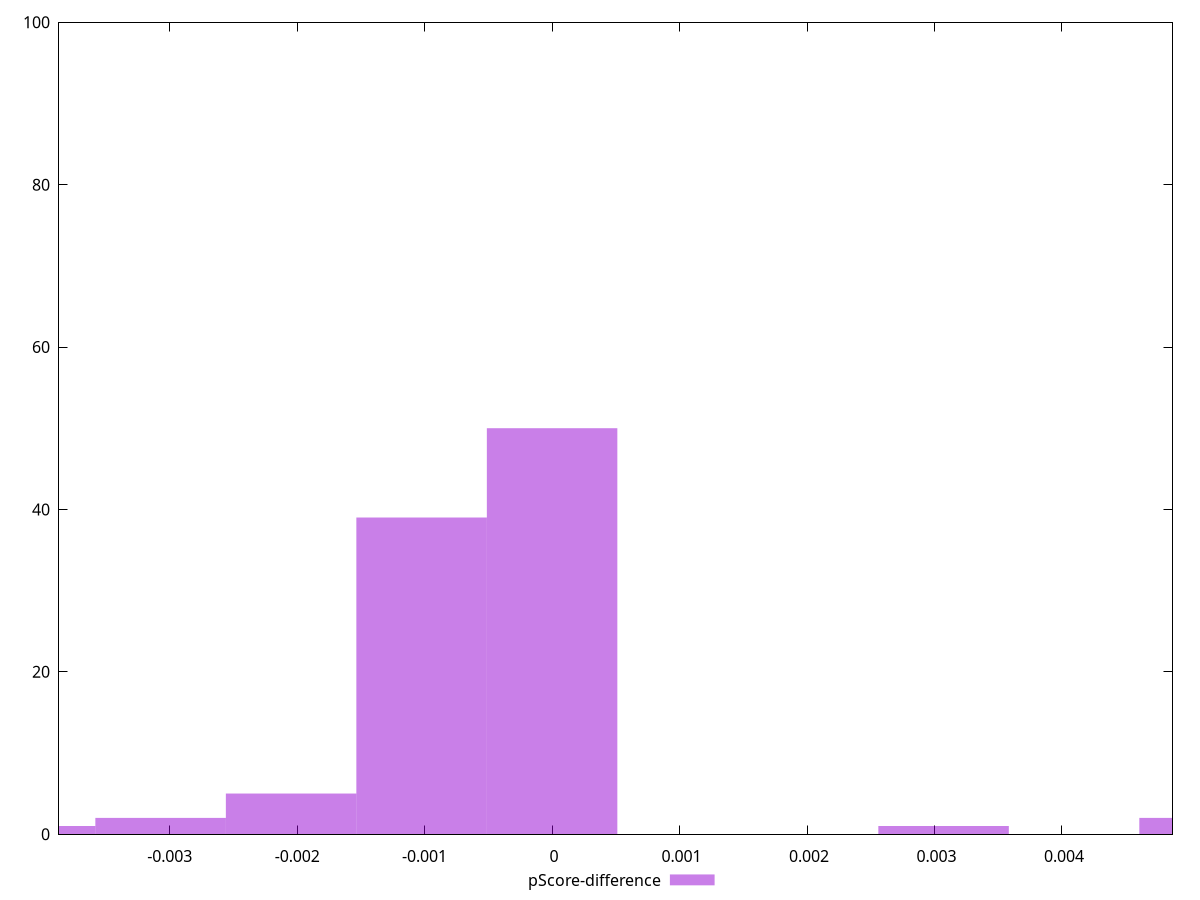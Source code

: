 reset

$pScoreDifference <<EOF
-0.00102373224611219 39
0 50
-0.00307119673833657 2
0.00511866123056095 2
-0.00204746449222438 5
0.00307119673833657 1
-0.00409492898444876 1
EOF

set key outside below
set boxwidth 0.00102373224611219
set xrange [-0.0038682793613342703:0.0048670477654855215]
set yrange [0:100]
set trange [0:100]
set style fill transparent solid 0.5 noborder
set terminal svg size 640, 490 enhanced background rgb 'white'
set output "report_00025_2021-02-22T21:38:55.199Z/mainthread-work-breakdown/samples/pages+cached+noadtech+nomedia+nocss/pScore-difference/histogram.svg"

plot $pScoreDifference title "pScore-difference" with boxes

reset
